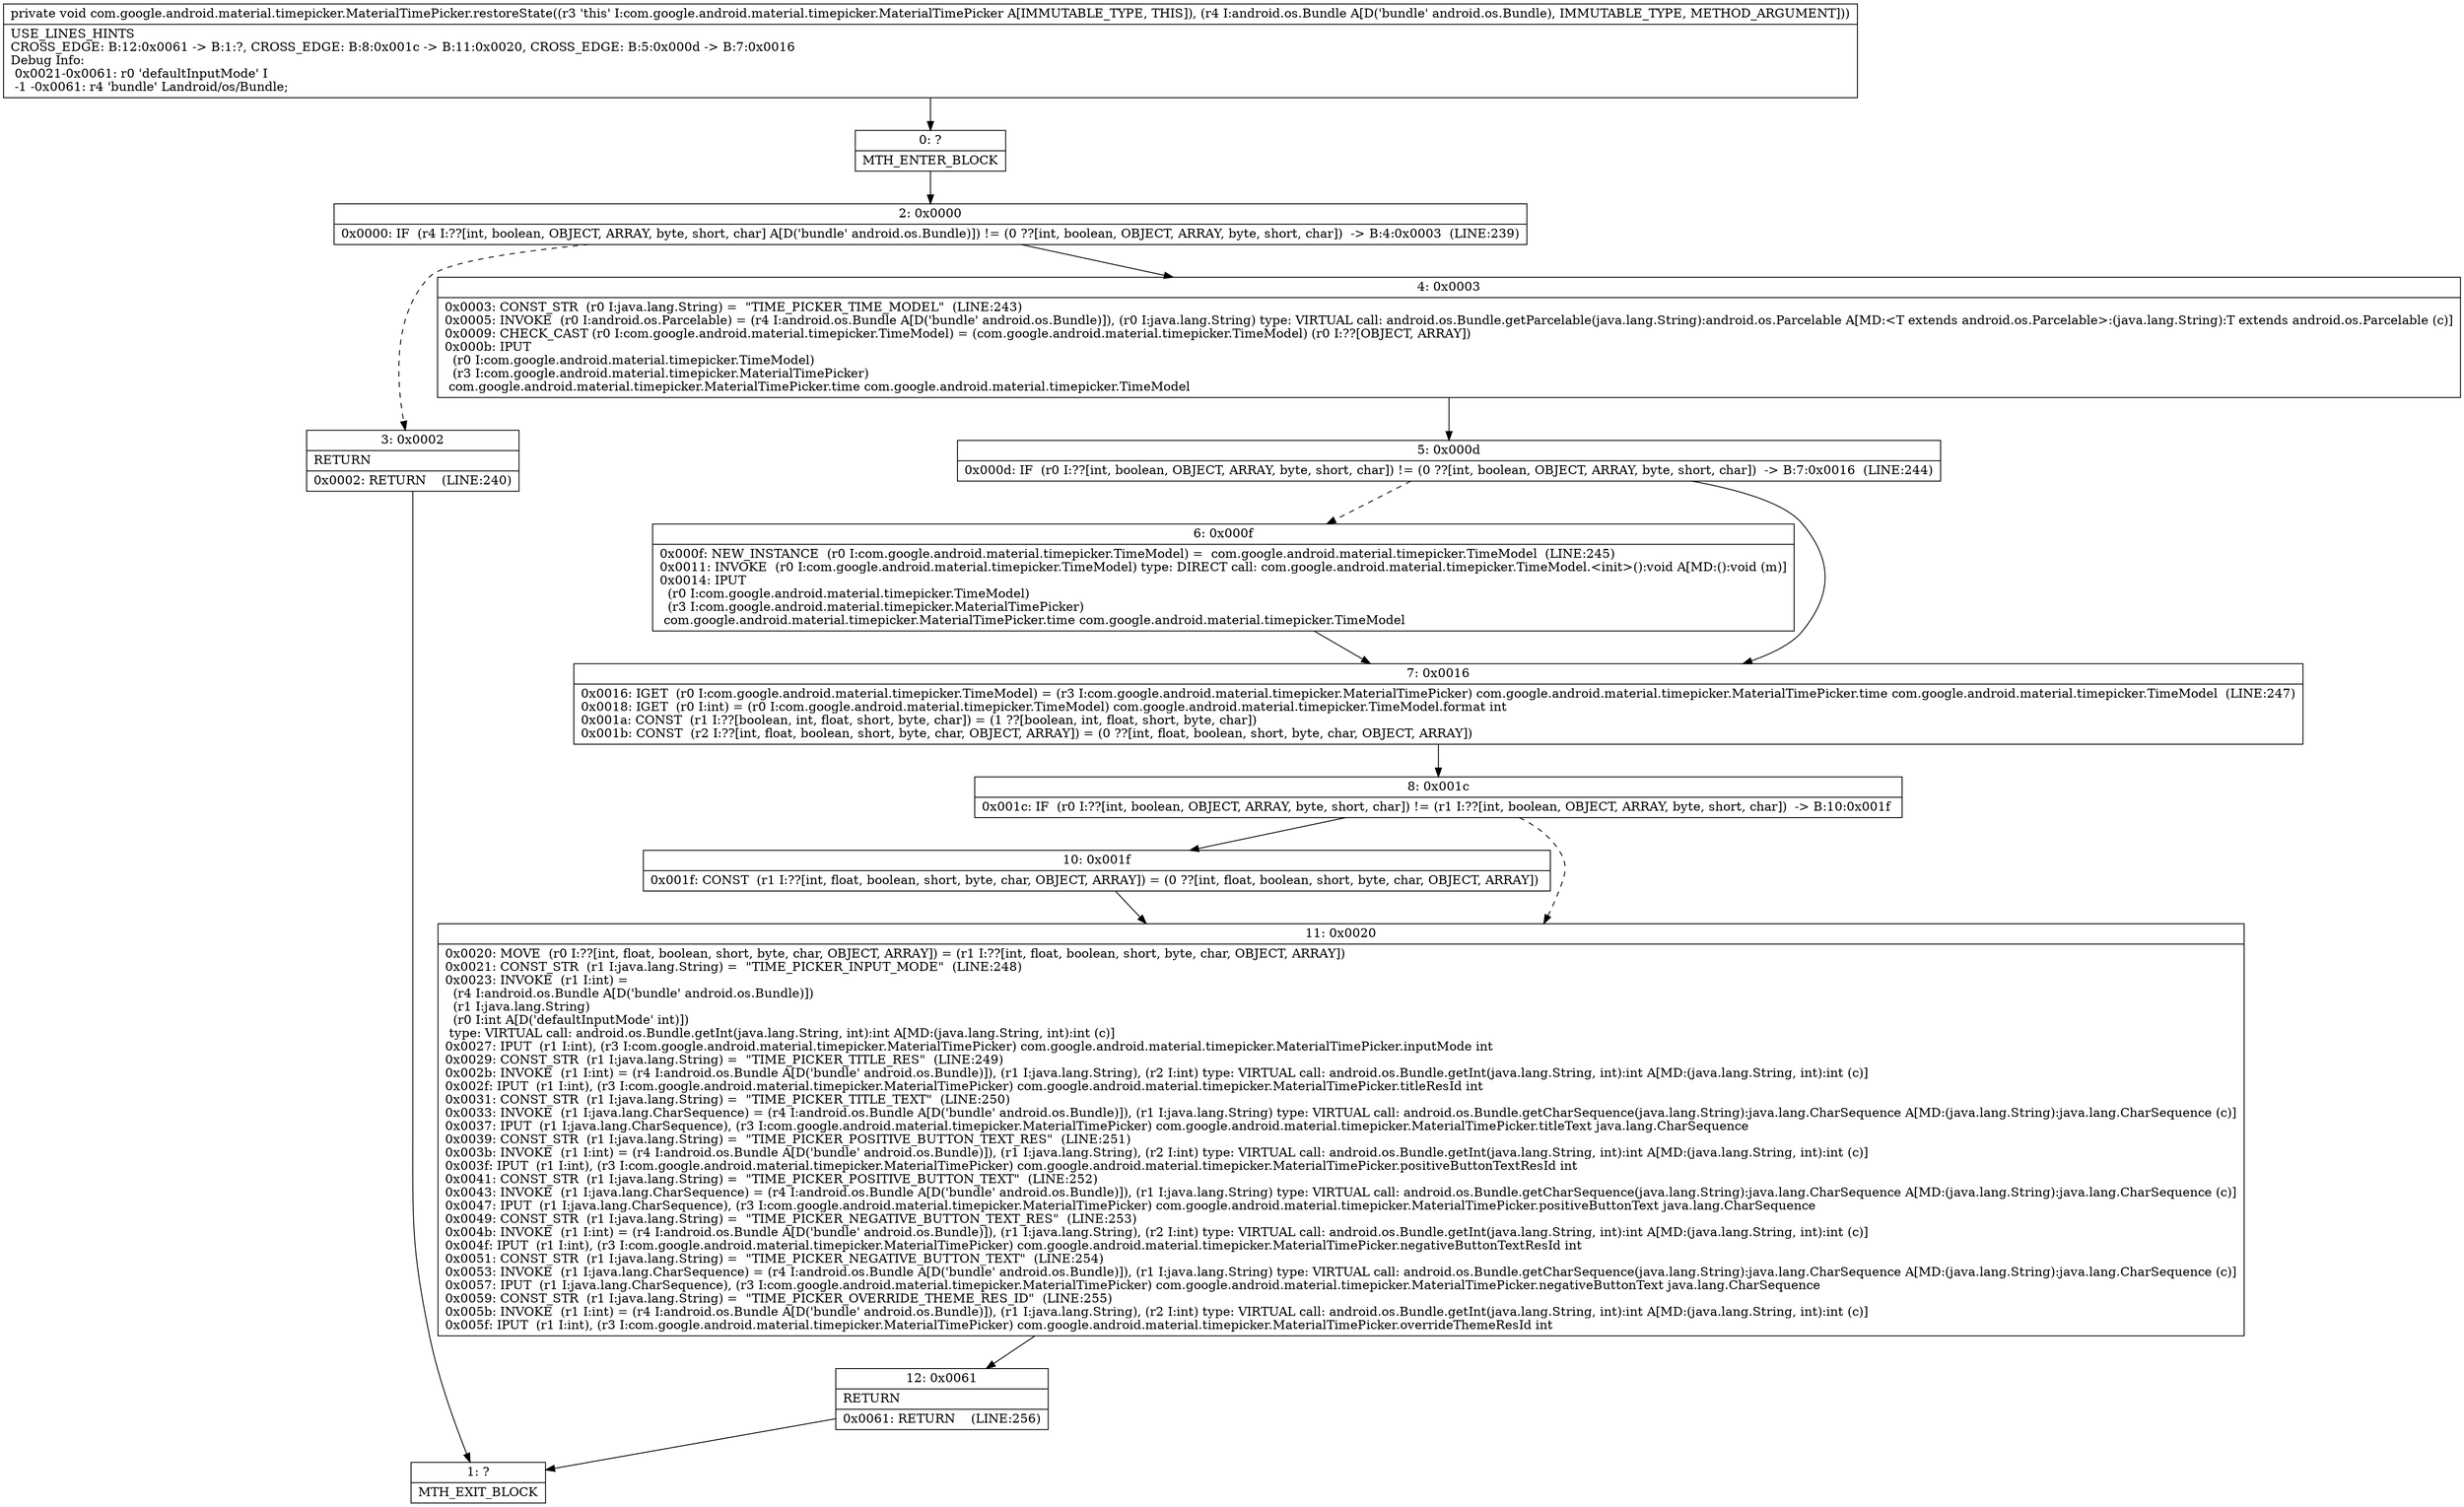 digraph "CFG forcom.google.android.material.timepicker.MaterialTimePicker.restoreState(Landroid\/os\/Bundle;)V" {
Node_0 [shape=record,label="{0\:\ ?|MTH_ENTER_BLOCK\l}"];
Node_2 [shape=record,label="{2\:\ 0x0000|0x0000: IF  (r4 I:??[int, boolean, OBJECT, ARRAY, byte, short, char] A[D('bundle' android.os.Bundle)]) != (0 ??[int, boolean, OBJECT, ARRAY, byte, short, char])  \-\> B:4:0x0003  (LINE:239)\l}"];
Node_3 [shape=record,label="{3\:\ 0x0002|RETURN\l|0x0002: RETURN    (LINE:240)\l}"];
Node_1 [shape=record,label="{1\:\ ?|MTH_EXIT_BLOCK\l}"];
Node_4 [shape=record,label="{4\:\ 0x0003|0x0003: CONST_STR  (r0 I:java.lang.String) =  \"TIME_PICKER_TIME_MODEL\"  (LINE:243)\l0x0005: INVOKE  (r0 I:android.os.Parcelable) = (r4 I:android.os.Bundle A[D('bundle' android.os.Bundle)]), (r0 I:java.lang.String) type: VIRTUAL call: android.os.Bundle.getParcelable(java.lang.String):android.os.Parcelable A[MD:\<T extends android.os.Parcelable\>:(java.lang.String):T extends android.os.Parcelable (c)]\l0x0009: CHECK_CAST (r0 I:com.google.android.material.timepicker.TimeModel) = (com.google.android.material.timepicker.TimeModel) (r0 I:??[OBJECT, ARRAY]) \l0x000b: IPUT  \l  (r0 I:com.google.android.material.timepicker.TimeModel)\l  (r3 I:com.google.android.material.timepicker.MaterialTimePicker)\l com.google.android.material.timepicker.MaterialTimePicker.time com.google.android.material.timepicker.TimeModel \l}"];
Node_5 [shape=record,label="{5\:\ 0x000d|0x000d: IF  (r0 I:??[int, boolean, OBJECT, ARRAY, byte, short, char]) != (0 ??[int, boolean, OBJECT, ARRAY, byte, short, char])  \-\> B:7:0x0016  (LINE:244)\l}"];
Node_6 [shape=record,label="{6\:\ 0x000f|0x000f: NEW_INSTANCE  (r0 I:com.google.android.material.timepicker.TimeModel) =  com.google.android.material.timepicker.TimeModel  (LINE:245)\l0x0011: INVOKE  (r0 I:com.google.android.material.timepicker.TimeModel) type: DIRECT call: com.google.android.material.timepicker.TimeModel.\<init\>():void A[MD:():void (m)]\l0x0014: IPUT  \l  (r0 I:com.google.android.material.timepicker.TimeModel)\l  (r3 I:com.google.android.material.timepicker.MaterialTimePicker)\l com.google.android.material.timepicker.MaterialTimePicker.time com.google.android.material.timepicker.TimeModel \l}"];
Node_7 [shape=record,label="{7\:\ 0x0016|0x0016: IGET  (r0 I:com.google.android.material.timepicker.TimeModel) = (r3 I:com.google.android.material.timepicker.MaterialTimePicker) com.google.android.material.timepicker.MaterialTimePicker.time com.google.android.material.timepicker.TimeModel  (LINE:247)\l0x0018: IGET  (r0 I:int) = (r0 I:com.google.android.material.timepicker.TimeModel) com.google.android.material.timepicker.TimeModel.format int \l0x001a: CONST  (r1 I:??[boolean, int, float, short, byte, char]) = (1 ??[boolean, int, float, short, byte, char]) \l0x001b: CONST  (r2 I:??[int, float, boolean, short, byte, char, OBJECT, ARRAY]) = (0 ??[int, float, boolean, short, byte, char, OBJECT, ARRAY]) \l}"];
Node_8 [shape=record,label="{8\:\ 0x001c|0x001c: IF  (r0 I:??[int, boolean, OBJECT, ARRAY, byte, short, char]) != (r1 I:??[int, boolean, OBJECT, ARRAY, byte, short, char])  \-\> B:10:0x001f \l}"];
Node_10 [shape=record,label="{10\:\ 0x001f|0x001f: CONST  (r1 I:??[int, float, boolean, short, byte, char, OBJECT, ARRAY]) = (0 ??[int, float, boolean, short, byte, char, OBJECT, ARRAY]) \l}"];
Node_11 [shape=record,label="{11\:\ 0x0020|0x0020: MOVE  (r0 I:??[int, float, boolean, short, byte, char, OBJECT, ARRAY]) = (r1 I:??[int, float, boolean, short, byte, char, OBJECT, ARRAY]) \l0x0021: CONST_STR  (r1 I:java.lang.String) =  \"TIME_PICKER_INPUT_MODE\"  (LINE:248)\l0x0023: INVOKE  (r1 I:int) = \l  (r4 I:android.os.Bundle A[D('bundle' android.os.Bundle)])\l  (r1 I:java.lang.String)\l  (r0 I:int A[D('defaultInputMode' int)])\l type: VIRTUAL call: android.os.Bundle.getInt(java.lang.String, int):int A[MD:(java.lang.String, int):int (c)]\l0x0027: IPUT  (r1 I:int), (r3 I:com.google.android.material.timepicker.MaterialTimePicker) com.google.android.material.timepicker.MaterialTimePicker.inputMode int \l0x0029: CONST_STR  (r1 I:java.lang.String) =  \"TIME_PICKER_TITLE_RES\"  (LINE:249)\l0x002b: INVOKE  (r1 I:int) = (r4 I:android.os.Bundle A[D('bundle' android.os.Bundle)]), (r1 I:java.lang.String), (r2 I:int) type: VIRTUAL call: android.os.Bundle.getInt(java.lang.String, int):int A[MD:(java.lang.String, int):int (c)]\l0x002f: IPUT  (r1 I:int), (r3 I:com.google.android.material.timepicker.MaterialTimePicker) com.google.android.material.timepicker.MaterialTimePicker.titleResId int \l0x0031: CONST_STR  (r1 I:java.lang.String) =  \"TIME_PICKER_TITLE_TEXT\"  (LINE:250)\l0x0033: INVOKE  (r1 I:java.lang.CharSequence) = (r4 I:android.os.Bundle A[D('bundle' android.os.Bundle)]), (r1 I:java.lang.String) type: VIRTUAL call: android.os.Bundle.getCharSequence(java.lang.String):java.lang.CharSequence A[MD:(java.lang.String):java.lang.CharSequence (c)]\l0x0037: IPUT  (r1 I:java.lang.CharSequence), (r3 I:com.google.android.material.timepicker.MaterialTimePicker) com.google.android.material.timepicker.MaterialTimePicker.titleText java.lang.CharSequence \l0x0039: CONST_STR  (r1 I:java.lang.String) =  \"TIME_PICKER_POSITIVE_BUTTON_TEXT_RES\"  (LINE:251)\l0x003b: INVOKE  (r1 I:int) = (r4 I:android.os.Bundle A[D('bundle' android.os.Bundle)]), (r1 I:java.lang.String), (r2 I:int) type: VIRTUAL call: android.os.Bundle.getInt(java.lang.String, int):int A[MD:(java.lang.String, int):int (c)]\l0x003f: IPUT  (r1 I:int), (r3 I:com.google.android.material.timepicker.MaterialTimePicker) com.google.android.material.timepicker.MaterialTimePicker.positiveButtonTextResId int \l0x0041: CONST_STR  (r1 I:java.lang.String) =  \"TIME_PICKER_POSITIVE_BUTTON_TEXT\"  (LINE:252)\l0x0043: INVOKE  (r1 I:java.lang.CharSequence) = (r4 I:android.os.Bundle A[D('bundle' android.os.Bundle)]), (r1 I:java.lang.String) type: VIRTUAL call: android.os.Bundle.getCharSequence(java.lang.String):java.lang.CharSequence A[MD:(java.lang.String):java.lang.CharSequence (c)]\l0x0047: IPUT  (r1 I:java.lang.CharSequence), (r3 I:com.google.android.material.timepicker.MaterialTimePicker) com.google.android.material.timepicker.MaterialTimePicker.positiveButtonText java.lang.CharSequence \l0x0049: CONST_STR  (r1 I:java.lang.String) =  \"TIME_PICKER_NEGATIVE_BUTTON_TEXT_RES\"  (LINE:253)\l0x004b: INVOKE  (r1 I:int) = (r4 I:android.os.Bundle A[D('bundle' android.os.Bundle)]), (r1 I:java.lang.String), (r2 I:int) type: VIRTUAL call: android.os.Bundle.getInt(java.lang.String, int):int A[MD:(java.lang.String, int):int (c)]\l0x004f: IPUT  (r1 I:int), (r3 I:com.google.android.material.timepicker.MaterialTimePicker) com.google.android.material.timepicker.MaterialTimePicker.negativeButtonTextResId int \l0x0051: CONST_STR  (r1 I:java.lang.String) =  \"TIME_PICKER_NEGATIVE_BUTTON_TEXT\"  (LINE:254)\l0x0053: INVOKE  (r1 I:java.lang.CharSequence) = (r4 I:android.os.Bundle A[D('bundle' android.os.Bundle)]), (r1 I:java.lang.String) type: VIRTUAL call: android.os.Bundle.getCharSequence(java.lang.String):java.lang.CharSequence A[MD:(java.lang.String):java.lang.CharSequence (c)]\l0x0057: IPUT  (r1 I:java.lang.CharSequence), (r3 I:com.google.android.material.timepicker.MaterialTimePicker) com.google.android.material.timepicker.MaterialTimePicker.negativeButtonText java.lang.CharSequence \l0x0059: CONST_STR  (r1 I:java.lang.String) =  \"TIME_PICKER_OVERRIDE_THEME_RES_ID\"  (LINE:255)\l0x005b: INVOKE  (r1 I:int) = (r4 I:android.os.Bundle A[D('bundle' android.os.Bundle)]), (r1 I:java.lang.String), (r2 I:int) type: VIRTUAL call: android.os.Bundle.getInt(java.lang.String, int):int A[MD:(java.lang.String, int):int (c)]\l0x005f: IPUT  (r1 I:int), (r3 I:com.google.android.material.timepicker.MaterialTimePicker) com.google.android.material.timepicker.MaterialTimePicker.overrideThemeResId int \l}"];
Node_12 [shape=record,label="{12\:\ 0x0061|RETURN\l|0x0061: RETURN    (LINE:256)\l}"];
MethodNode[shape=record,label="{private void com.google.android.material.timepicker.MaterialTimePicker.restoreState((r3 'this' I:com.google.android.material.timepicker.MaterialTimePicker A[IMMUTABLE_TYPE, THIS]), (r4 I:android.os.Bundle A[D('bundle' android.os.Bundle), IMMUTABLE_TYPE, METHOD_ARGUMENT]))  | USE_LINES_HINTS\lCROSS_EDGE: B:12:0x0061 \-\> B:1:?, CROSS_EDGE: B:8:0x001c \-\> B:11:0x0020, CROSS_EDGE: B:5:0x000d \-\> B:7:0x0016\lDebug Info:\l  0x0021\-0x0061: r0 'defaultInputMode' I\l  \-1 \-0x0061: r4 'bundle' Landroid\/os\/Bundle;\l}"];
MethodNode -> Node_0;Node_0 -> Node_2;
Node_2 -> Node_3[style=dashed];
Node_2 -> Node_4;
Node_3 -> Node_1;
Node_4 -> Node_5;
Node_5 -> Node_6[style=dashed];
Node_5 -> Node_7;
Node_6 -> Node_7;
Node_7 -> Node_8;
Node_8 -> Node_10;
Node_8 -> Node_11[style=dashed];
Node_10 -> Node_11;
Node_11 -> Node_12;
Node_12 -> Node_1;
}

